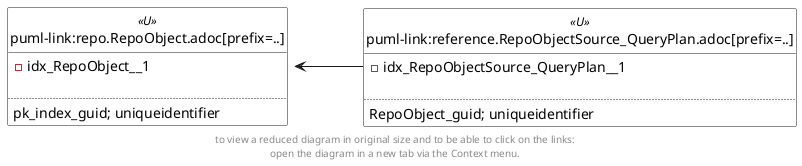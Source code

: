 @startuml
left to right direction
'top to bottom direction
hide circle
'avoide "." issues:
set namespaceSeparator none


skinparam class {
  BackgroundColor White
  BackgroundColor<<FN>> Yellow
  BackgroundColor<<FS>> Yellow
  BackgroundColor<<FT>> LightGray
  BackgroundColor<<IF>> Yellow
  BackgroundColor<<IS>> Yellow
  BackgroundColor<<P>> Aqua
  BackgroundColor<<PC>> Aqua
  BackgroundColor<<SN>> Yellow
  BackgroundColor<<SO>> SlateBlue
  BackgroundColor<<TF>> LightGray
  BackgroundColor<<TR>> Tomato
  BackgroundColor<<U>> White
  BackgroundColor<<V>> WhiteSmoke
  BackgroundColor<<X>> Aqua
}


entity "puml-link:reference.RepoObjectSource_QueryPlan.adoc[prefix=..]" as reference.RepoObjectSource_QueryPlan << U >> {
- idx_RepoObjectSource_QueryPlan__1

..
RepoObject_guid; uniqueidentifier
}

entity "puml-link:repo.RepoObject.adoc[prefix=..]" as repo.RepoObject << U >> {
- idx_RepoObject__1

..
pk_index_guid; uniqueidentifier
}

repo.RepoObject::PK_RepoObject <-- reference.RepoObjectSource_QueryPlan::idx_RepoObjectSource_QueryPlan__1
footer
to view a reduced diagram in original size and to be able to click on the links:
open the diagram in a new tab via the Context menu.
end footer

@enduml

